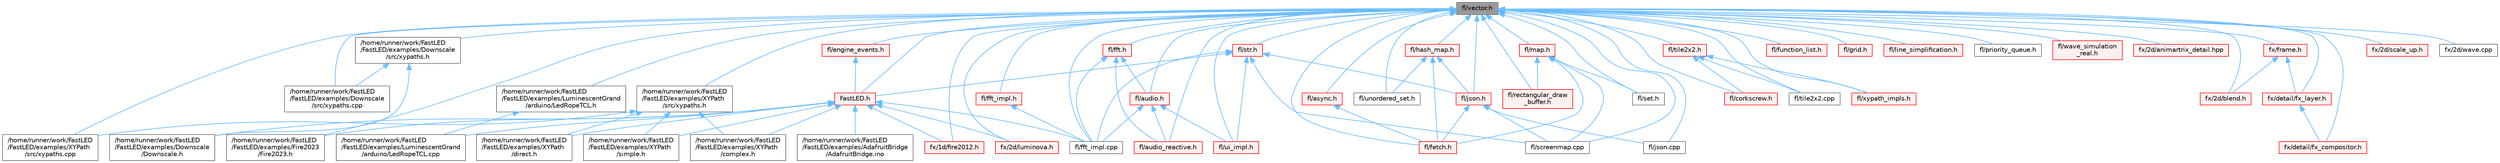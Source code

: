 digraph "fl/vector.h"
{
 // INTERACTIVE_SVG=YES
 // LATEX_PDF_SIZE
  bgcolor="transparent";
  edge [fontname=Helvetica,fontsize=10,labelfontname=Helvetica,labelfontsize=10];
  node [fontname=Helvetica,fontsize=10,shape=box,height=0.2,width=0.4];
  Node1 [id="Node000001",label="fl/vector.h",height=0.2,width=0.4,color="gray40", fillcolor="grey60", style="filled", fontcolor="black",tooltip=" "];
  Node1 -> Node2 [id="edge1_Node000001_Node000002",dir="back",color="steelblue1",style="solid",tooltip=" "];
  Node2 [id="Node000002",label="/home/runner/work/FastLED\l/FastLED/examples/Downscale\l/src/xypaths.cpp",height=0.2,width=0.4,color="grey40", fillcolor="white", style="filled",URL="$dd/d96/_downscale_2src_2xypaths_8cpp.html",tooltip=" "];
  Node1 -> Node3 [id="edge2_Node000001_Node000003",dir="back",color="steelblue1",style="solid",tooltip=" "];
  Node3 [id="Node000003",label="/home/runner/work/FastLED\l/FastLED/examples/Downscale\l/src/xypaths.h",height=0.2,width=0.4,color="grey40", fillcolor="white", style="filled",URL="$de/d75/_downscale_2src_2xypaths_8h.html",tooltip=" "];
  Node3 -> Node4 [id="edge3_Node000003_Node000004",dir="back",color="steelblue1",style="solid",tooltip=" "];
  Node4 [id="Node000004",label="/home/runner/work/FastLED\l/FastLED/examples/Downscale\l/Downscale.h",height=0.2,width=0.4,color="grey40", fillcolor="white", style="filled",URL="$d6/d1a/examples_2_downscale_2downscale_8h.html",tooltip=" "];
  Node3 -> Node2 [id="edge4_Node000003_Node000002",dir="back",color="steelblue1",style="solid",tooltip=" "];
  Node1 -> Node5 [id="edge5_Node000001_Node000005",dir="back",color="steelblue1",style="solid",tooltip=" "];
  Node5 [id="Node000005",label="/home/runner/work/FastLED\l/FastLED/examples/Fire2023\l/Fire2023.h",height=0.2,width=0.4,color="grey40", fillcolor="white", style="filled",URL="$de/d71/_fire2023_8h.html",tooltip=" "];
  Node1 -> Node6 [id="edge6_Node000001_Node000006",dir="back",color="steelblue1",style="solid",tooltip=" "];
  Node6 [id="Node000006",label="/home/runner/work/FastLED\l/FastLED/examples/LuminescentGrand\l/arduino/LedRopeTCL.h",height=0.2,width=0.4,color="grey40", fillcolor="white", style="filled",URL="$d9/d7e/_led_rope_t_c_l_8h.html",tooltip=" "];
  Node6 -> Node7 [id="edge7_Node000006_Node000007",dir="back",color="steelblue1",style="solid",tooltip=" "];
  Node7 [id="Node000007",label="/home/runner/work/FastLED\l/FastLED/examples/LuminescentGrand\l/arduino/LedRopeTCL.cpp",height=0.2,width=0.4,color="grey40", fillcolor="white", style="filled",URL="$d6/dc9/_led_rope_t_c_l_8cpp.html",tooltip=" "];
  Node1 -> Node8 [id="edge8_Node000001_Node000008",dir="back",color="steelblue1",style="solid",tooltip=" "];
  Node8 [id="Node000008",label="/home/runner/work/FastLED\l/FastLED/examples/XYPath\l/src/xypaths.cpp",height=0.2,width=0.4,color="grey40", fillcolor="white", style="filled",URL="$d8/d55/_x_y_path_2src_2xypaths_8cpp.html",tooltip=" "];
  Node1 -> Node9 [id="edge9_Node000001_Node000009",dir="back",color="steelblue1",style="solid",tooltip=" "];
  Node9 [id="Node000009",label="/home/runner/work/FastLED\l/FastLED/examples/XYPath\l/src/xypaths.h",height=0.2,width=0.4,color="grey40", fillcolor="white", style="filled",URL="$d7/d5e/_x_y_path_2src_2xypaths_8h.html",tooltip=" "];
  Node9 -> Node10 [id="edge10_Node000009_Node000010",dir="back",color="steelblue1",style="solid",tooltip=" "];
  Node10 [id="Node000010",label="/home/runner/work/FastLED\l/FastLED/examples/XYPath\l/complex.h",height=0.2,width=0.4,color="grey40", fillcolor="white", style="filled",URL="$d7/d3b/complex_8h.html",tooltip=" "];
  Node9 -> Node11 [id="edge11_Node000009_Node000011",dir="back",color="steelblue1",style="solid",tooltip=" "];
  Node11 [id="Node000011",label="/home/runner/work/FastLED\l/FastLED/examples/XYPath\l/direct.h",height=0.2,width=0.4,color="grey40", fillcolor="white", style="filled",URL="$d6/daf/direct_8h.html",tooltip=" "];
  Node9 -> Node12 [id="edge12_Node000009_Node000012",dir="back",color="steelblue1",style="solid",tooltip=" "];
  Node12 [id="Node000012",label="/home/runner/work/FastLED\l/FastLED/examples/XYPath\l/simple.h",height=0.2,width=0.4,color="grey40", fillcolor="white", style="filled",URL="$d3/d52/_x_y_path_2simple_8h.html",tooltip=" "];
  Node9 -> Node8 [id="edge13_Node000009_Node000008",dir="back",color="steelblue1",style="solid",tooltip=" "];
  Node1 -> Node13 [id="edge14_Node000001_Node000013",dir="back",color="steelblue1",style="solid",tooltip=" "];
  Node13 [id="Node000013",label="FastLED.h",height=0.2,width=0.4,color="red", fillcolor="#FFF0F0", style="filled",URL="$db/d97/_fast_l_e_d_8h.html",tooltip="central include file for FastLED, defines the CFastLED class/object"];
  Node13 -> Node14 [id="edge15_Node000013_Node000014",dir="back",color="steelblue1",style="solid",tooltip=" "];
  Node14 [id="Node000014",label="/home/runner/work/FastLED\l/FastLED/examples/AdafruitBridge\l/AdafruitBridge.ino",height=0.2,width=0.4,color="grey40", fillcolor="white", style="filled",URL="$d8/d21/_adafruit_bridge_8ino.html",tooltip=" "];
  Node13 -> Node4 [id="edge16_Node000013_Node000004",dir="back",color="steelblue1",style="solid",tooltip=" "];
  Node13 -> Node5 [id="edge17_Node000013_Node000005",dir="back",color="steelblue1",style="solid",tooltip=" "];
  Node13 -> Node7 [id="edge18_Node000013_Node000007",dir="back",color="steelblue1",style="solid",tooltip=" "];
  Node13 -> Node10 [id="edge19_Node000013_Node000010",dir="back",color="steelblue1",style="solid",tooltip=" "];
  Node13 -> Node11 [id="edge20_Node000013_Node000011",dir="back",color="steelblue1",style="solid",tooltip=" "];
  Node13 -> Node12 [id="edge21_Node000013_Node000012",dir="back",color="steelblue1",style="solid",tooltip=" "];
  Node13 -> Node127 [id="edge22_Node000013_Node000127",dir="back",color="steelblue1",style="solid",tooltip=" "];
  Node127 [id="Node000127",label="fl/fft_impl.cpp",height=0.2,width=0.4,color="grey40", fillcolor="white", style="filled",URL="$d1/dff/fft__impl_8cpp.html",tooltip=" "];
  Node13 -> Node131 [id="edge23_Node000013_Node000131",dir="back",color="steelblue1",style="solid",tooltip=" "];
  Node131 [id="Node000131",label="fx/1d/fire2012.h",height=0.2,width=0.4,color="red", fillcolor="#FFF0F0", style="filled",URL="$d5/dcb/fire2012_8h.html",tooltip=" "];
  Node13 -> Node136 [id="edge24_Node000013_Node000136",dir="back",color="steelblue1",style="solid",tooltip=" "];
  Node136 [id="Node000136",label="fx/2d/luminova.h",height=0.2,width=0.4,color="red", fillcolor="#FFF0F0", style="filled",URL="$d4/dd9/src_2fx_22d_2luminova_8h.html",tooltip=" "];
  Node1 -> Node164 [id="edge25_Node000001_Node000164",dir="back",color="steelblue1",style="solid",tooltip=" "];
  Node164 [id="Node000164",label="fl/async.h",height=0.2,width=0.4,color="red", fillcolor="#FFF0F0", style="filled",URL="$df/d4c/src_2fl_2async_8h.html",tooltip="Generic asynchronous task management for FastLED."];
  Node164 -> Node167 [id="edge26_Node000164_Node000167",dir="back",color="steelblue1",style="solid",tooltip=" "];
  Node167 [id="Node000167",label="fl/fetch.h",height=0.2,width=0.4,color="red", fillcolor="#FFF0F0", style="filled",URL="$d6/d6a/fetch_8h.html",tooltip="Unified HTTP fetch API for FastLED (cross-platform)"];
  Node1 -> Node169 [id="edge27_Node000001_Node000169",dir="back",color="steelblue1",style="solid",tooltip=" "];
  Node169 [id="Node000169",label="fl/audio.h",height=0.2,width=0.4,color="red", fillcolor="#FFF0F0", style="filled",URL="$da/d09/audio_8h.html",tooltip=" "];
  Node169 -> Node171 [id="edge28_Node000169_Node000171",dir="back",color="steelblue1",style="solid",tooltip=" "];
  Node171 [id="Node000171",label="fl/audio_reactive.h",height=0.2,width=0.4,color="red", fillcolor="#FFF0F0", style="filled",URL="$d1/d9a/audio__reactive_8h.html",tooltip=" "];
  Node169 -> Node127 [id="edge29_Node000169_Node000127",dir="back",color="steelblue1",style="solid",tooltip=" "];
  Node169 -> Node182 [id="edge30_Node000169_Node000182",dir="back",color="steelblue1",style="solid",tooltip=" "];
  Node182 [id="Node000182",label="fl/ui_impl.h",height=0.2,width=0.4,color="red", fillcolor="#FFF0F0", style="filled",URL="$d6/dc0/ui__impl_8h.html",tooltip=" "];
  Node1 -> Node171 [id="edge31_Node000001_Node000171",dir="back",color="steelblue1",style="solid",tooltip=" "];
  Node1 -> Node183 [id="edge32_Node000001_Node000183",dir="back",color="steelblue1",style="solid",tooltip=" "];
  Node183 [id="Node000183",label="fl/corkscrew.h",height=0.2,width=0.4,color="red", fillcolor="#FFF0F0", style="filled",URL="$d1/dd4/src_2fl_2corkscrew_8h.html",tooltip="Corkscrew LED strip projection and rendering."];
  Node1 -> Node185 [id="edge33_Node000001_Node000185",dir="back",color="steelblue1",style="solid",tooltip=" "];
  Node185 [id="Node000185",label="fl/engine_events.h",height=0.2,width=0.4,color="red", fillcolor="#FFF0F0", style="filled",URL="$db/dc0/engine__events_8h.html",tooltip=" "];
  Node185 -> Node13 [id="edge34_Node000185_Node000013",dir="back",color="steelblue1",style="solid",tooltip=" "];
  Node1 -> Node167 [id="edge35_Node000001_Node000167",dir="back",color="steelblue1",style="solid",tooltip=" "];
  Node1 -> Node187 [id="edge36_Node000001_Node000187",dir="back",color="steelblue1",style="solid",tooltip=" "];
  Node187 [id="Node000187",label="fl/fft.h",height=0.2,width=0.4,color="red", fillcolor="#FFF0F0", style="filled",URL="$d7/d76/fft_8h.html",tooltip=" "];
  Node187 -> Node169 [id="edge37_Node000187_Node000169",dir="back",color="steelblue1",style="solid",tooltip=" "];
  Node187 -> Node171 [id="edge38_Node000187_Node000171",dir="back",color="steelblue1",style="solid",tooltip=" "];
  Node187 -> Node127 [id="edge39_Node000187_Node000127",dir="back",color="steelblue1",style="solid",tooltip=" "];
  Node1 -> Node127 [id="edge40_Node000001_Node000127",dir="back",color="steelblue1",style="solid",tooltip=" "];
  Node1 -> Node191 [id="edge41_Node000001_Node000191",dir="back",color="steelblue1",style="solid",tooltip=" "];
  Node191 [id="Node000191",label="fl/fft_impl.h",height=0.2,width=0.4,color="red", fillcolor="#FFF0F0", style="filled",URL="$df/d73/fft__impl_8h.html",tooltip=" "];
  Node191 -> Node127 [id="edge42_Node000191_Node000127",dir="back",color="steelblue1",style="solid",tooltip=" "];
  Node1 -> Node192 [id="edge43_Node000001_Node000192",dir="back",color="steelblue1",style="solid",tooltip=" "];
  Node192 [id="Node000192",label="fl/function_list.h",height=0.2,width=0.4,color="red", fillcolor="#FFF0F0", style="filled",URL="$d0/d64/function__list_8h.html",tooltip=" "];
  Node1 -> Node193 [id="edge44_Node000001_Node000193",dir="back",color="steelblue1",style="solid",tooltip=" "];
  Node193 [id="Node000193",label="fl/grid.h",height=0.2,width=0.4,color="red", fillcolor="#FFF0F0", style="filled",URL="$da/d15/grid_8h.html",tooltip=" "];
  Node1 -> Node202 [id="edge45_Node000001_Node000202",dir="back",color="steelblue1",style="solid",tooltip=" "];
  Node202 [id="Node000202",label="fl/hash_map.h",height=0.2,width=0.4,color="red", fillcolor="#FFF0F0", style="filled",URL="$d6/d13/hash__map_8h.html",tooltip=" "];
  Node202 -> Node167 [id="edge46_Node000202_Node000167",dir="back",color="steelblue1",style="solid",tooltip=" "];
  Node202 -> Node207 [id="edge47_Node000202_Node000207",dir="back",color="steelblue1",style="solid",tooltip=" "];
  Node207 [id="Node000207",label="fl/json.h",height=0.2,width=0.4,color="red", fillcolor="#FFF0F0", style="filled",URL="$d7/d91/fl_2json_8h.html",tooltip="FastLED's Elegant JSON Library: fl::Json"];
  Node207 -> Node167 [id="edge48_Node000207_Node000167",dir="back",color="steelblue1",style="solid",tooltip=" "];
  Node207 -> Node209 [id="edge49_Node000207_Node000209",dir="back",color="steelblue1",style="solid",tooltip=" "];
  Node209 [id="Node000209",label="fl/json.cpp",height=0.2,width=0.4,color="grey40", fillcolor="white", style="filled",URL="$dd/d55/json_8cpp.html",tooltip=" "];
  Node207 -> Node210 [id="edge50_Node000207_Node000210",dir="back",color="steelblue1",style="solid",tooltip=" "];
  Node210 [id="Node000210",label="fl/screenmap.cpp",height=0.2,width=0.4,color="grey40", fillcolor="white", style="filled",URL="$d9/d6f/screenmap_8cpp.html",tooltip=" "];
  Node202 -> Node221 [id="edge51_Node000202_Node000221",dir="back",color="steelblue1",style="solid",tooltip=" "];
  Node221 [id="Node000221",label="fl/unordered_set.h",height=0.2,width=0.4,color="grey40", fillcolor="white", style="filled",URL="$df/d26/unordered__set_8h.html",tooltip=" "];
  Node1 -> Node209 [id="edge52_Node000001_Node000209",dir="back",color="steelblue1",style="solid",tooltip=" "];
  Node1 -> Node207 [id="edge53_Node000001_Node000207",dir="back",color="steelblue1",style="solid",tooltip=" "];
  Node1 -> Node222 [id="edge54_Node000001_Node000222",dir="back",color="steelblue1",style="solid",tooltip=" "];
  Node222 [id="Node000222",label="fl/line_simplification.h",height=0.2,width=0.4,color="red", fillcolor="#FFF0F0", style="filled",URL="$d8/da7/line__simplification_8h.html",tooltip=" "];
  Node1 -> Node224 [id="edge55_Node000001_Node000224",dir="back",color="steelblue1",style="solid",tooltip=" "];
  Node224 [id="Node000224",label="fl/map.h",height=0.2,width=0.4,color="red", fillcolor="#FFF0F0", style="filled",URL="$dc/db7/map_8h.html",tooltip=" "];
  Node224 -> Node167 [id="edge56_Node000224_Node000167",dir="back",color="steelblue1",style="solid",tooltip=" "];
  Node224 -> Node225 [id="edge57_Node000224_Node000225",dir="back",color="steelblue1",style="solid",tooltip=" "];
  Node225 [id="Node000225",label="fl/rectangular_draw\l_buffer.h",height=0.2,width=0.4,color="red", fillcolor="#FFF0F0", style="filled",URL="$d9/df3/rectangular__draw__buffer_8h.html",tooltip=" "];
  Node224 -> Node210 [id="edge58_Node000224_Node000210",dir="back",color="steelblue1",style="solid",tooltip=" "];
  Node224 -> Node227 [id="edge59_Node000224_Node000227",dir="back",color="steelblue1",style="solid",tooltip=" "];
  Node227 [id="Node000227",label="fl/set.h",height=0.2,width=0.4,color="grey40", fillcolor="white", style="filled",URL="$d4/d13/set_8h.html",tooltip=" "];
  Node1 -> Node228 [id="edge60_Node000001_Node000228",dir="back",color="steelblue1",style="solid",tooltip=" "];
  Node228 [id="Node000228",label="fl/priority_queue.h",height=0.2,width=0.4,color="grey40", fillcolor="white", style="filled",URL="$d4/da1/priority__queue_8h.html",tooltip=" "];
  Node1 -> Node225 [id="edge61_Node000001_Node000225",dir="back",color="steelblue1",style="solid",tooltip=" "];
  Node1 -> Node210 [id="edge62_Node000001_Node000210",dir="back",color="steelblue1",style="solid",tooltip=" "];
  Node1 -> Node227 [id="edge63_Node000001_Node000227",dir="back",color="steelblue1",style="solid",tooltip=" "];
  Node1 -> Node229 [id="edge64_Node000001_Node000229",dir="back",color="steelblue1",style="solid",tooltip=" "];
  Node229 [id="Node000229",label="fl/str.h",height=0.2,width=0.4,color="red", fillcolor="#FFF0F0", style="filled",URL="$d1/d93/str_8h.html",tooltip=" "];
  Node229 -> Node13 [id="edge65_Node000229_Node000013",dir="back",color="steelblue1",style="solid",tooltip=" "];
  Node229 -> Node127 [id="edge66_Node000229_Node000127",dir="back",color="steelblue1",style="solid",tooltip=" "];
  Node229 -> Node207 [id="edge67_Node000229_Node000207",dir="back",color="steelblue1",style="solid",tooltip=" "];
  Node229 -> Node210 [id="edge68_Node000229_Node000210",dir="back",color="steelblue1",style="solid",tooltip=" "];
  Node229 -> Node182 [id="edge69_Node000229_Node000182",dir="back",color="steelblue1",style="solid",tooltip=" "];
  Node1 -> Node196 [id="edge70_Node000001_Node000196",dir="back",color="steelblue1",style="solid",tooltip=" "];
  Node196 [id="Node000196",label="fl/tile2x2.cpp",height=0.2,width=0.4,color="grey40", fillcolor="white", style="filled",URL="$db/d15/tile2x2_8cpp.html",tooltip=" "];
  Node1 -> Node263 [id="edge71_Node000001_Node000263",dir="back",color="steelblue1",style="solid",tooltip=" "];
  Node263 [id="Node000263",label="fl/tile2x2.h",height=0.2,width=0.4,color="red", fillcolor="#FFF0F0", style="filled",URL="$d2/db4/tile2x2_8h.html",tooltip=" "];
  Node263 -> Node183 [id="edge72_Node000263_Node000183",dir="back",color="steelblue1",style="solid",tooltip=" "];
  Node263 -> Node196 [id="edge73_Node000263_Node000196",dir="back",color="steelblue1",style="solid",tooltip=" "];
  Node263 -> Node248 [id="edge74_Node000263_Node000248",dir="back",color="steelblue1",style="solid",tooltip=" "];
  Node248 [id="Node000248",label="fl/xypath_impls.h",height=0.2,width=0.4,color="red", fillcolor="#FFF0F0", style="filled",URL="$d8/d5f/xypath__impls_8h.html",tooltip=" "];
  Node1 -> Node182 [id="edge75_Node000001_Node000182",dir="back",color="steelblue1",style="solid",tooltip=" "];
  Node1 -> Node221 [id="edge76_Node000001_Node000221",dir="back",color="steelblue1",style="solid",tooltip=" "];
  Node1 -> Node269 [id="edge77_Node000001_Node000269",dir="back",color="steelblue1",style="solid",tooltip=" "];
  Node269 [id="Node000269",label="fl/wave_simulation\l_real.h",height=0.2,width=0.4,color="red", fillcolor="#FFF0F0", style="filled",URL="$dd/d8e/wave__simulation__real_8h.html",tooltip=" "];
  Node1 -> Node248 [id="edge78_Node000001_Node000248",dir="back",color="steelblue1",style="solid",tooltip=" "];
  Node1 -> Node131 [id="edge79_Node000001_Node000131",dir="back",color="steelblue1",style="solid",tooltip=" "];
  Node1 -> Node332 [id="edge80_Node000001_Node000332",dir="back",color="steelblue1",style="solid",tooltip=" "];
  Node332 [id="Node000332",label="fx/2d/animartrix_detail.hpp",height=0.2,width=0.4,color="red", fillcolor="#FFF0F0", style="filled",URL="$d3/d3b/animartrix__detail_8hpp.html",tooltip=" "];
  Node1 -> Node271 [id="edge81_Node000001_Node000271",dir="back",color="steelblue1",style="solid",tooltip=" "];
  Node271 [id="Node000271",label="fx/2d/blend.h",height=0.2,width=0.4,color="red", fillcolor="#FFF0F0", style="filled",URL="$d8/d4e/blend_8h.html",tooltip=" "];
  Node1 -> Node136 [id="edge82_Node000001_Node000136",dir="back",color="steelblue1",style="solid",tooltip=" "];
  Node1 -> Node268 [id="edge83_Node000001_Node000268",dir="back",color="steelblue1",style="solid",tooltip=" "];
  Node268 [id="Node000268",label="fx/2d/scale_up.h",height=0.2,width=0.4,color="red", fillcolor="#FFF0F0", style="filled",URL="$d2/d74/scale__up_8h.html",tooltip="Expands a grid using bilinear interpolation and scaling up."];
  Node1 -> Node160 [id="edge84_Node000001_Node000160",dir="back",color="steelblue1",style="solid",tooltip=" "];
  Node160 [id="Node000160",label="fx/2d/wave.cpp",height=0.2,width=0.4,color="grey40", fillcolor="white", style="filled",URL="$d4/d7c/src_2fx_22d_2wave_8cpp.html",tooltip=" "];
  Node1 -> Node275 [id="edge85_Node000001_Node000275",dir="back",color="steelblue1",style="solid",tooltip=" "];
  Node275 [id="Node000275",label="fx/detail/fx_compositor.h",height=0.2,width=0.4,color="red", fillcolor="#FFF0F0", style="filled",URL="$d5/d6b/fx__compositor_8h.html",tooltip=" "];
  Node1 -> Node274 [id="edge86_Node000001_Node000274",dir="back",color="steelblue1",style="solid",tooltip=" "];
  Node274 [id="Node000274",label="fx/detail/fx_layer.h",height=0.2,width=0.4,color="red", fillcolor="#FFF0F0", style="filled",URL="$d7/d2f/fx__layer_8h.html",tooltip=" "];
  Node274 -> Node275 [id="edge87_Node000274_Node000275",dir="back",color="steelblue1",style="solid",tooltip=" "];
  Node1 -> Node273 [id="edge88_Node000001_Node000273",dir="back",color="steelblue1",style="solid",tooltip=" "];
  Node273 [id="Node000273",label="fx/frame.h",height=0.2,width=0.4,color="red", fillcolor="#FFF0F0", style="filled",URL="$df/d7d/frame_8h.html",tooltip=" "];
  Node273 -> Node271 [id="edge89_Node000273_Node000271",dir="back",color="steelblue1",style="solid",tooltip=" "];
  Node273 -> Node274 [id="edge90_Node000273_Node000274",dir="back",color="steelblue1",style="solid",tooltip=" "];
}
